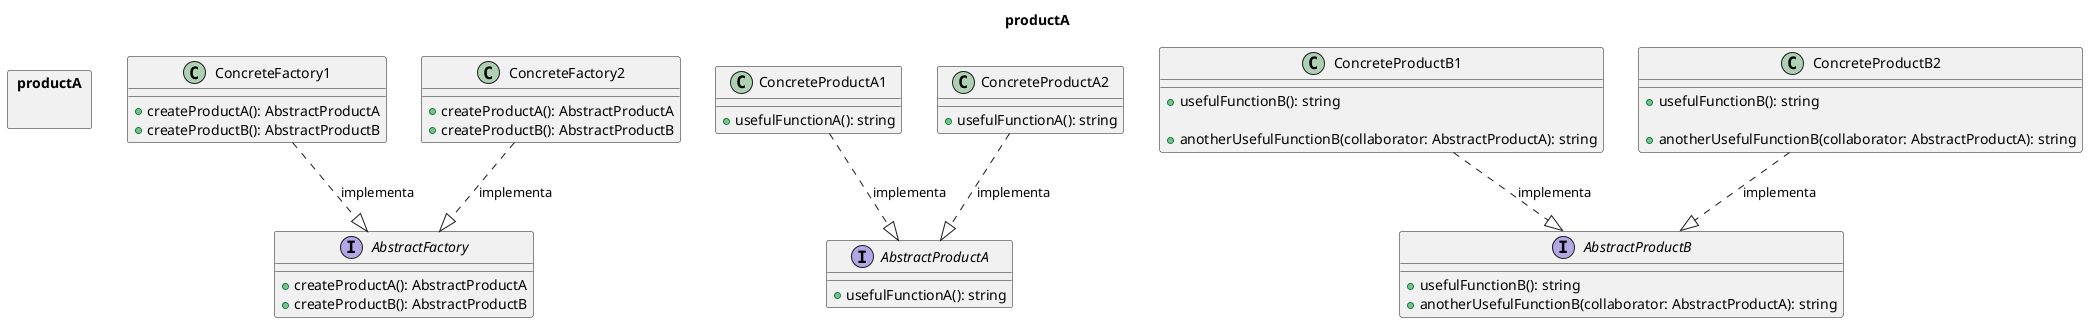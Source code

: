 @startuml af

skinparam packageStyle rectangle

'
' A interface Abstract Factory declara um conjunto de métodos que retornam
' diferentes produtos abstratos. Esses produtos são chamados de família e são
' relacionado por um tema ou conceito de alto nível. Produtos de uma família geralmente são
' capazes de colaborar entre si. Uma família de produtos pode ter vários
' variantes, mas os produtos de uma variante são incompatíveis com produtos de
' outro.

  interface AbstractFactory{
    +createProductA(): AbstractProductA
    +createProductB(): AbstractProductB
  }
  
' As fábricas de concreto produzem uma família de produtos que pertencem a um único
' variante. A fábrica garante que os produtos resultantes são compatíveis. Nota
' que as assinaturas dos métodos da Fábrica de Concreto retornem um produto abstrato,
' enquanto dentro do método um produto concreto é instanciado.

  class ConcreteFactory1{
    +createProductA(): AbstractProductA
    +createProductB(): AbstractProductB
  }

' Cada Fábrica de Concreto possui uma variante de produto correspondente.

  class ConcreteFactory2{
    +createProductA(): AbstractProductA
    +createProductB(): AbstractProductB
  }

' Cada produto distinto de uma família de produtos deve ter uma interface básica. Todos
' variantes do produto devem implementar esta interface.

  interface AbstractProductA{
    +usefulFunctionA(): string
  }

' Esses produtos de concreto são criados por fábricas de concreto correspondentes.

  class ConcreteProductA1{
    +usefulFunctionA(): string
  }

  class ConcreteProductA2{
    +usefulFunctionA(): string
  }

  interface AbstractProductB{
    +usefulFunctionB(): string
    +anotherUsefulFunctionB(collaborator: AbstractProductA): string
  }

' Esta é a interface básica de outro produto. Todos os produtos podem interagir
' entre si, mas a interação adequada só é possível entre produtos de
' a mesma variante concreta.

  class ConcreteProductB1{

    ' O produto B é capaz de fazer suas próprias coisas ...
    +usefulFunctionB(): string

    ' ... mas também pode colaborar com o ProdutoA.
    '
    ' A Abstract Factory certifica-se de que todos os produtos que cria são da
    ' mesma variante e, portanto, compatível.
    +anotherUsefulFunctionB(collaborator: AbstractProductA): string
  }

' Esses produtos de concreto são criados por fábricas de concreto correspondentes.

  class ConcreteProductB2{
    +usefulFunctionB(): string

    ' A variante, Produto B2, só funciona corretamente com a variante,
    ' Produto A2. No entanto, ele aceita qualquer instância de AbstractProductA como
    ' um argumento.
    +anotherUsefulFunctionB(collaborator: AbstractProductA): string
  }

' O código do cliente funciona com fábricas e produtos apenas por meio de resumo
' tipos: AbstractFactory e AbstractProduct. Isso permite que você passe por qualquer fábrica ou
' subclasse do produto para o código do cliente sem quebrá-lo.

  ' function clientCode(factory: AbstractFactory) {
  '   const productA = factory.createProductA();
  '   const productB = factory.createProductB();

  '   console.log(productB.usefulFunctionB());
  '   console.log(productB.anotherUsefulFunctionB(productA));
  ' }

  package productA  {
    title productA
  }

  ConcreteFactory1 ..|> AbstractFactory  : implementa
  ConcreteFactory2 ..|> AbstractFactory  : implementa
  ConcreteProductA1 ..|> AbstractProductA : implementa
  ConcreteProductA2 ..|> AbstractProductA : implementa
  ConcreteProductB1 ..|> AbstractProductB : implementa
  ConcreteProductB2 ..|> AbstractProductB : implementa

@enduml